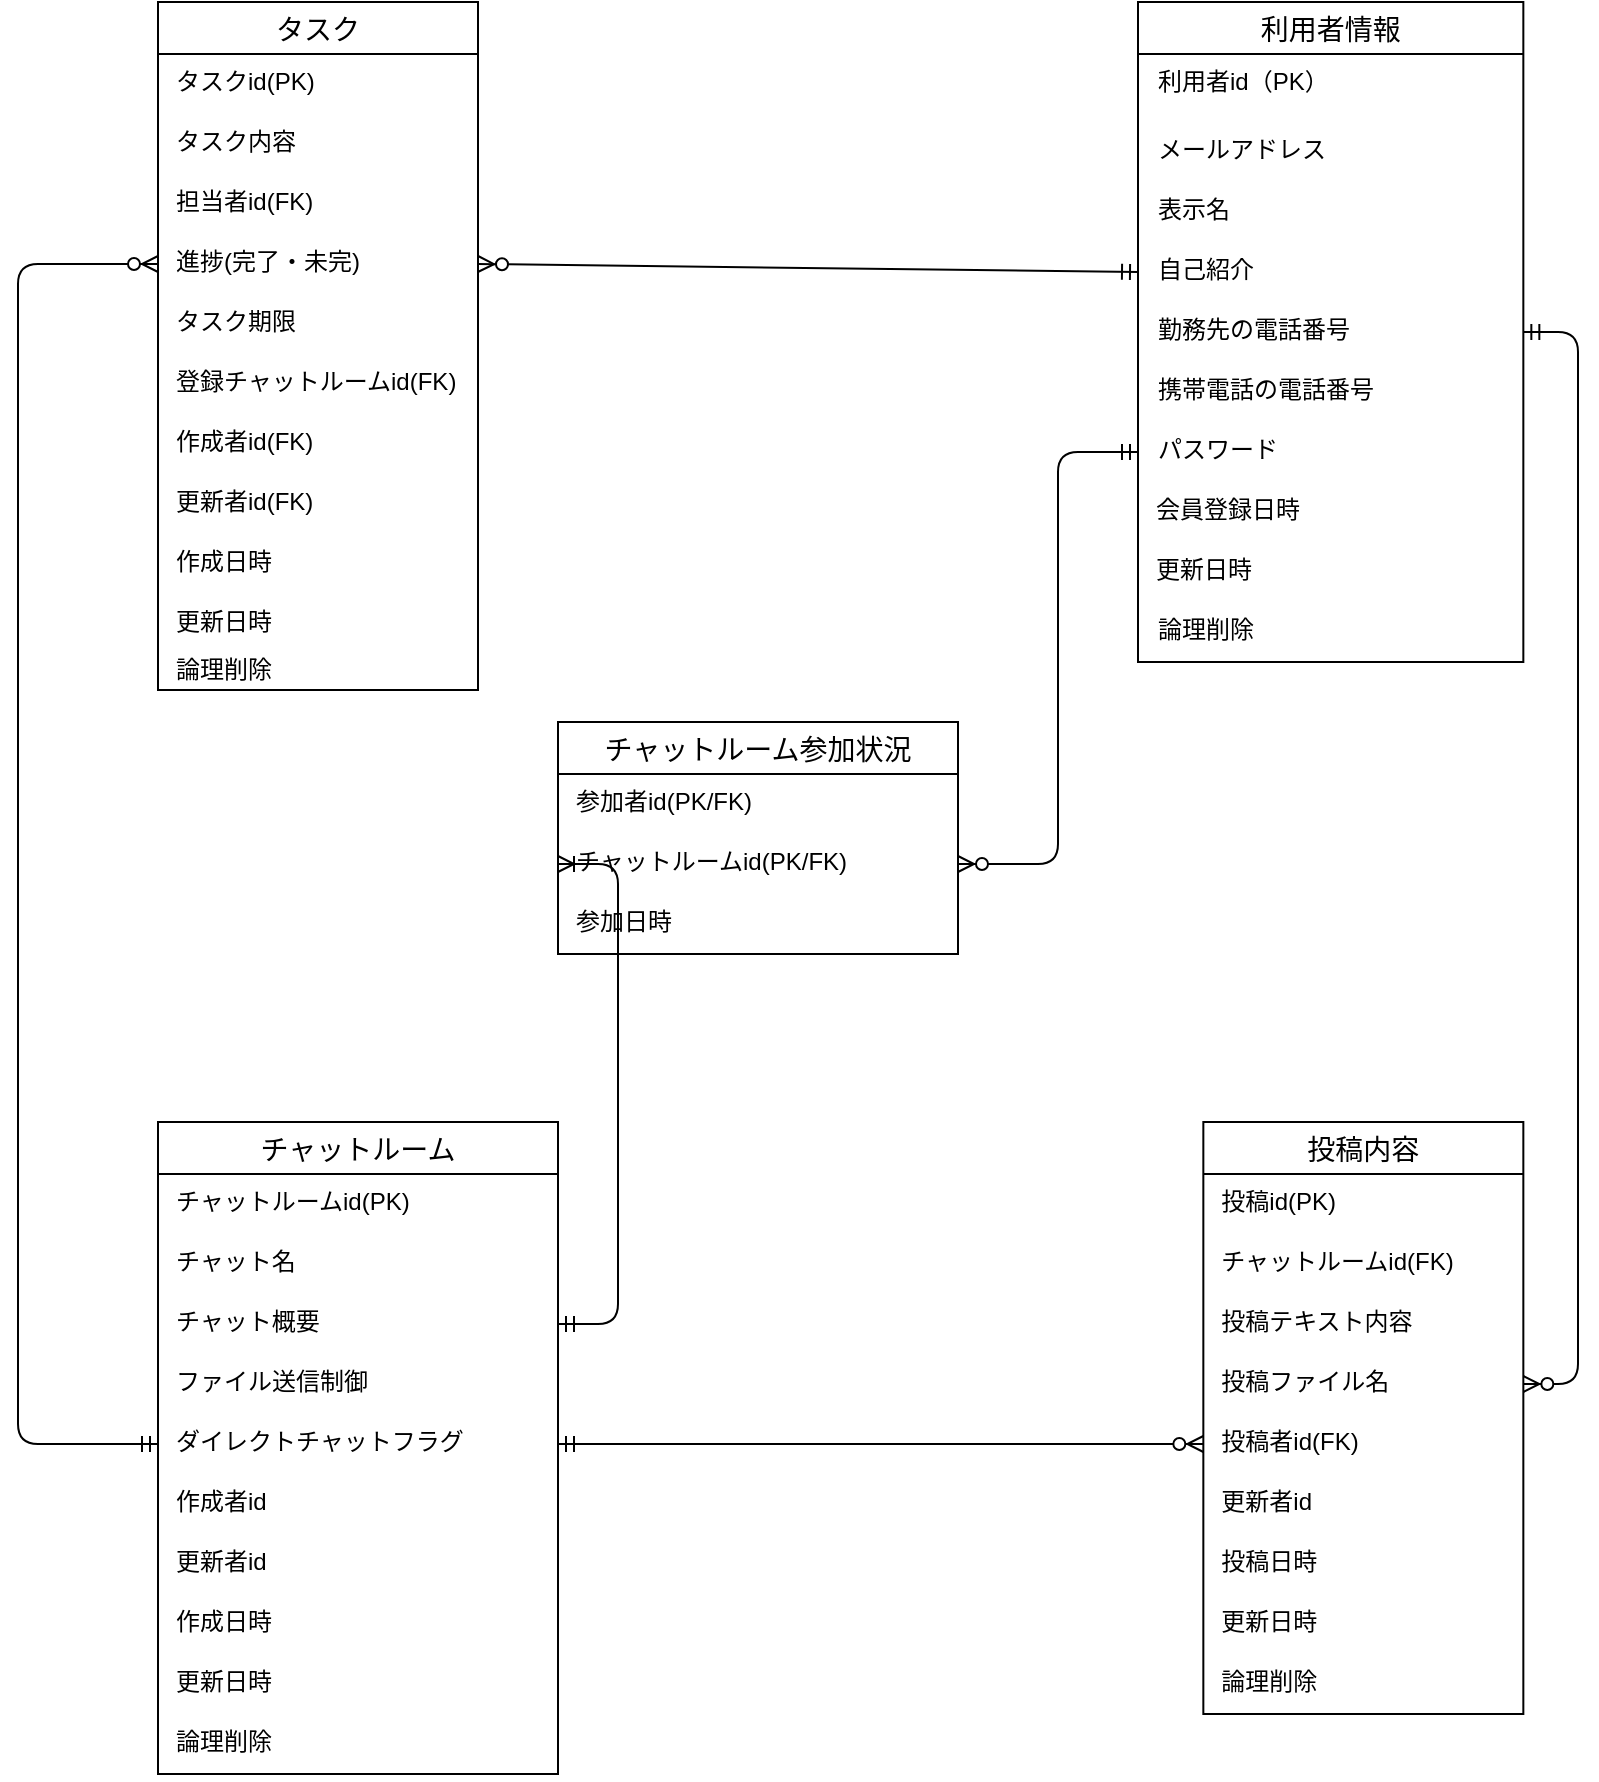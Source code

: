 <mxfile version="13.6.5">
    <diagram id="a3JUaDs7XSauVLccwMSm" name="Page-1">
        <mxGraphModel dx="718" dy="430" grid="1" gridSize="10" guides="1" tooltips="1" connect="1" arrows="1" fold="1" page="1" pageScale="1" pageWidth="827" pageHeight="1169" math="0" shadow="0">
            <root>
                <mxCell id="0"/>
                <mxCell id="1" parent="0"/>
                <mxCell id="90" value="" style="edgeStyle=orthogonalEdgeStyle;fontSize=12;html=1;endArrow=ERzeroToMany;startArrow=ERmandOne;exitX=0;exitY=0.5;exitDx=0;exitDy=0;entryX=1;entryY=0.5;entryDx=0;entryDy=0;" parent="1" source="13" target="92" edge="1">
                    <mxGeometry width="100" height="100" relative="1" as="geometry">
                        <mxPoint x="550" y="300" as="sourcePoint"/>
                        <mxPoint x="570" y="470" as="targetPoint"/>
                        <Array as="points">
                            <mxPoint x="530" y="265"/>
                            <mxPoint x="530" y="471"/>
                        </Array>
                    </mxGeometry>
                </mxCell>
                <mxCell id="93" value="" style="fontSize=12;html=1;endArrow=ERzeroToMany;startArrow=ERmandOne;entryX=1;entryY=0.5;entryDx=0;entryDy=0;exitX=0;exitY=0.5;exitDx=0;exitDy=0;" parent="1" source="20" target="106" edge="1">
                    <mxGeometry width="100" height="100" relative="1" as="geometry">
                        <mxPoint x="570" y="201" as="sourcePoint"/>
                        <mxPoint x="210" y="120" as="targetPoint"/>
                        <Array as="points"/>
                    </mxGeometry>
                </mxCell>
                <mxCell id="94" value="" style="fontSize=12;html=1;endArrow=ERzeroToMany;startArrow=ERmandOne;exitX=1;exitY=0.5;exitDx=0;exitDy=0;entryX=0;entryY=0.5;entryDx=0;entryDy=0;" parent="1" source="77" target="68" edge="1">
                    <mxGeometry width="100" height="100" relative="1" as="geometry">
                        <mxPoint x="314" y="670" as="sourcePoint"/>
                        <mxPoint x="570" y="668" as="targetPoint"/>
                    </mxGeometry>
                </mxCell>
                <mxCell id="99" value="" style="edgeStyle=orthogonalEdgeStyle;fontSize=12;html=1;endArrow=ERzeroToMany;startArrow=ERmandOne;exitX=1;exitY=0.5;exitDx=0;exitDy=0;entryX=1;entryY=0.5;entryDx=0;entryDy=0;" parent="1" source="21" target="31" edge="1">
                    <mxGeometry width="100" height="100" relative="1" as="geometry">
                        <mxPoint x="660" y="350" as="sourcePoint"/>
                        <mxPoint x="760" y="710" as="targetPoint"/>
                        <Array as="points">
                            <mxPoint x="790" y="205"/>
                            <mxPoint x="790" y="731"/>
                        </Array>
                    </mxGeometry>
                </mxCell>
                <mxCell id="105" value="" style="edgeStyle=orthogonalEdgeStyle;fontSize=12;html=1;endArrow=ERzeroToMany;startArrow=ERmandOne;exitX=0;exitY=0.5;exitDx=0;exitDy=0;entryX=0;entryY=0.5;entryDx=0;entryDy=0;" parent="1" source="77" target="106" edge="1">
                    <mxGeometry width="100" height="100" relative="1" as="geometry">
                        <mxPoint x="100" y="740" as="sourcePoint"/>
                        <mxPoint x="60" y="201" as="targetPoint"/>
                        <Array as="points">
                            <mxPoint x="10" y="761"/>
                            <mxPoint x="10" y="171"/>
                        </Array>
                    </mxGeometry>
                </mxCell>
                <mxCell id="108" value="" style="edgeStyle=entityRelationEdgeStyle;fontSize=12;html=1;endArrow=ERoneToMany;startArrow=ERmandOne;entryX=0;entryY=0.5;entryDx=0;entryDy=0;exitX=1;exitY=0.5;exitDx=0;exitDy=0;" parent="1" source="27" target="92" edge="1">
                    <mxGeometry width="100" height="100" relative="1" as="geometry">
                        <mxPoint x="330" y="635" as="sourcePoint"/>
                        <mxPoint x="430" y="535" as="targetPoint"/>
                    </mxGeometry>
                </mxCell>
                <mxCell id="35" value="タスク" style="swimlane;fontStyle=0;childLayout=stackLayout;horizontal=1;startSize=26;horizontalStack=0;resizeParent=1;resizeParentMax=0;resizeLast=0;collapsible=1;marginBottom=0;align=center;fontSize=14;" parent="1" vertex="1">
                    <mxGeometry x="80" y="40" width="160" height="344" as="geometry"/>
                </mxCell>
                <mxCell id="44" value="タスクid(PK)" style="text;strokeColor=none;fillColor=none;spacingLeft=7;spacingRight=4;overflow=hidden;rotatable=0;points=[[0,0.5],[1,0.5]];portConstraint=eastwest;fontSize=12;" parent="35" vertex="1">
                    <mxGeometry y="26" width="160" height="30" as="geometry"/>
                </mxCell>
                <mxCell id="36" value="タスク内容" style="text;strokeColor=none;fillColor=none;spacingLeft=7;spacingRight=4;overflow=hidden;rotatable=0;points=[[0,0.5],[1,0.5]];portConstraint=eastwest;fontSize=12;" parent="35" vertex="1">
                    <mxGeometry y="56" width="160" height="30" as="geometry"/>
                </mxCell>
                <mxCell id="37" value="担当者id(FK)" style="text;strokeColor=none;fillColor=none;spacingLeft=7;spacingRight=4;overflow=hidden;rotatable=0;points=[[0,0.5],[1,0.5]];portConstraint=eastwest;fontSize=12;" parent="35" vertex="1">
                    <mxGeometry y="86" width="160" height="30" as="geometry"/>
                </mxCell>
                <mxCell id="106" value="進捗(完了・未完)" style="text;strokeColor=none;fillColor=none;spacingLeft=7;spacingRight=4;overflow=hidden;rotatable=0;points=[[0,0.5],[1,0.5]];portConstraint=eastwest;fontSize=12;" parent="35" vertex="1">
                    <mxGeometry y="116" width="160" height="30" as="geometry"/>
                </mxCell>
                <mxCell id="38" value="タスク期限" style="text;strokeColor=none;fillColor=none;spacingLeft=7;spacingRight=4;overflow=hidden;rotatable=0;points=[[0,0.5],[1,0.5]];portConstraint=eastwest;fontSize=12;" parent="35" vertex="1">
                    <mxGeometry y="146" width="160" height="30" as="geometry"/>
                </mxCell>
                <mxCell id="39" value="登録チャットルームid(FK)" style="text;strokeColor=none;fillColor=none;spacingLeft=7;spacingRight=4;overflow=hidden;rotatable=0;points=[[0,0.5],[1,0.5]];portConstraint=eastwest;fontSize=12;" parent="35" vertex="1">
                    <mxGeometry y="176" width="160" height="30" as="geometry"/>
                </mxCell>
                <mxCell id="41" value="作成者id(FK)" style="text;strokeColor=none;fillColor=none;spacingLeft=7;spacingRight=4;overflow=hidden;rotatable=0;points=[[0,0.5],[1,0.5]];portConstraint=eastwest;fontSize=12;" parent="35" vertex="1">
                    <mxGeometry y="206" width="160" height="30" as="geometry"/>
                </mxCell>
                <mxCell id="43" value="更新者id(FK)" style="text;strokeColor=none;fillColor=none;spacingLeft=7;spacingRight=4;overflow=hidden;rotatable=0;points=[[0,0.5],[1,0.5]];portConstraint=eastwest;fontSize=12;" parent="35" vertex="1">
                    <mxGeometry y="236" width="160" height="30" as="geometry"/>
                </mxCell>
                <mxCell id="40" value="作成日時" style="text;strokeColor=none;fillColor=none;spacingLeft=7;spacingRight=4;overflow=hidden;rotatable=0;points=[[0,0.5],[1,0.5]];portConstraint=eastwest;fontSize=12;" parent="35" vertex="1">
                    <mxGeometry y="266" width="160" height="30" as="geometry"/>
                </mxCell>
                <mxCell id="42" value="更新日時" style="text;strokeColor=none;fillColor=none;spacingLeft=7;spacingRight=4;overflow=hidden;rotatable=0;points=[[0,0.5],[1,0.5]];portConstraint=eastwest;fontSize=12;" parent="35" vertex="1">
                    <mxGeometry y="296" width="160" height="24" as="geometry"/>
                </mxCell>
                <mxCell id="76" value="論理削除" style="text;strokeColor=none;fillColor=none;spacingLeft=7;spacingRight=4;overflow=hidden;rotatable=0;points=[[0,0.5],[1,0.5]];portConstraint=eastwest;fontSize=12;" parent="35" vertex="1">
                    <mxGeometry y="320" width="160" height="24" as="geometry"/>
                </mxCell>
                <mxCell id="10" value="利用者情報" style="swimlane;fontStyle=0;childLayout=stackLayout;horizontal=1;startSize=26;horizontalStack=0;resizeParent=1;resizeParentMax=0;resizeLast=0;collapsible=1;marginBottom=0;align=center;fontSize=14;" parent="1" vertex="1">
                    <mxGeometry x="570" y="40" width="192.67" height="330" as="geometry"/>
                </mxCell>
                <mxCell id="11" value="利用者id（PK）" style="text;strokeColor=none;fillColor=none;spacingLeft=8;spacingRight=0;overflow=hidden;rotatable=0;points=[[0,0.5],[1,0.5]];portConstraint=eastwest;fontSize=12;aspect=fixed;" parent="10" vertex="1">
                    <mxGeometry y="26" width="192.67" height="34" as="geometry"/>
                </mxCell>
                <mxCell id="12" value="メールアドレス" style="text;strokeColor=none;fillColor=none;spacingLeft=8;spacingRight=0;overflow=hidden;rotatable=0;points=[[0,0.5],[1,0.5]];portConstraint=eastwest;fontSize=12;aspect=fixed;" parent="10" vertex="1">
                    <mxGeometry y="60" width="192.67" height="30" as="geometry"/>
                </mxCell>
                <mxCell id="14" value="表示名" style="text;strokeColor=none;fillColor=none;spacingLeft=8;spacingRight=0;overflow=hidden;rotatable=0;points=[[0,0.5],[1,0.5]];portConstraint=eastwest;fontSize=12;aspect=fixed;" parent="10" vertex="1">
                    <mxGeometry y="90" width="192.67" height="30" as="geometry"/>
                </mxCell>
                <mxCell id="20" value="自己紹介" style="text;strokeColor=none;fillColor=none;spacingLeft=8;spacingRight=0;overflow=hidden;rotatable=0;points=[[0,0.5],[1,0.5]];portConstraint=eastwest;fontSize=12;aspect=fixed;" parent="10" vertex="1">
                    <mxGeometry y="120" width="192.67" height="30" as="geometry"/>
                </mxCell>
                <mxCell id="21" value="勤務先の電話番号" style="text;strokeColor=none;fillColor=none;spacingLeft=8;spacingRight=0;overflow=hidden;rotatable=0;points=[[0,0.5],[1,0.5]];portConstraint=eastwest;fontSize=12;aspect=fixed;" parent="10" vertex="1">
                    <mxGeometry y="150" width="192.67" height="30" as="geometry"/>
                </mxCell>
                <mxCell id="22" value="携帯電話の電話番号" style="text;strokeColor=none;fillColor=none;spacingLeft=8;spacingRight=0;overflow=hidden;rotatable=0;points=[[0,0.5],[1,0.5]];portConstraint=eastwest;fontSize=12;aspect=fixed;" parent="10" vertex="1">
                    <mxGeometry y="180" width="192.67" height="30" as="geometry"/>
                </mxCell>
                <mxCell id="13" value="パスワード" style="text;strokeColor=none;fillColor=none;spacingLeft=8;spacingRight=0;overflow=hidden;rotatable=0;points=[[0,0.5],[1,0.5]];portConstraint=eastwest;fontSize=12;aspect=fixed;" parent="10" vertex="1">
                    <mxGeometry y="210" width="192.67" height="30" as="geometry"/>
                </mxCell>
                <mxCell id="4" value="会員登録日時" style="text;strokeColor=none;fillColor=none;spacingLeft=7;spacingRight=4;overflow=hidden;rotatable=0;points=[[0,0.5],[1,0.5]];portConstraint=eastwest;fontSize=12;" parent="10" vertex="1">
                    <mxGeometry y="240" width="192.67" height="30" as="geometry"/>
                </mxCell>
                <mxCell id="80" value="更新日時" style="text;strokeColor=none;fillColor=none;spacingLeft=7;spacingRight=4;overflow=hidden;rotatable=0;points=[[0,0.5],[1,0.5]];portConstraint=eastwest;fontSize=12;" parent="10" vertex="1">
                    <mxGeometry y="270" width="192.67" height="30" as="geometry"/>
                </mxCell>
                <mxCell id="45" value="論理削除" style="text;strokeColor=none;fillColor=none;spacingLeft=8;spacingRight=0;overflow=hidden;rotatable=0;points=[[0,0.5],[1,0.5]];portConstraint=eastwest;fontSize=12;aspect=fixed;" parent="10" vertex="1">
                    <mxGeometry y="300" width="192.67" height="30" as="geometry"/>
                </mxCell>
                <mxCell id="25" value="チャットルーム" style="swimlane;fontStyle=0;childLayout=stackLayout;horizontal=1;startSize=26;horizontalStack=0;resizeParent=1;resizeParentMax=0;resizeLast=0;collapsible=1;marginBottom=0;align=center;fontSize=14;" parent="1" vertex="1">
                    <mxGeometry x="80" y="600" width="200" height="326" as="geometry"/>
                </mxCell>
                <mxCell id="26" value="チャットルームid(PK)" style="text;strokeColor=none;fillColor=none;spacingLeft=7;spacingRight=4;overflow=hidden;rotatable=0;points=[[0,0.5],[1,0.5]];portConstraint=eastwest;fontSize=12;" parent="25" vertex="1">
                    <mxGeometry y="26" width="200" height="30" as="geometry"/>
                </mxCell>
                <mxCell id="51" value="チャット名" style="text;strokeColor=none;fillColor=none;spacingLeft=7;spacingRight=4;overflow=hidden;rotatable=0;points=[[0,0.5],[1,0.5]];portConstraint=eastwest;fontSize=12;" parent="25" vertex="1">
                    <mxGeometry y="56" width="200" height="30" as="geometry"/>
                </mxCell>
                <mxCell id="27" value="チャット概要" style="text;strokeColor=none;fillColor=none;spacingLeft=7;spacingRight=4;overflow=hidden;rotatable=0;points=[[0,0.5],[1,0.5]];portConstraint=eastwest;fontSize=12;" parent="25" vertex="1">
                    <mxGeometry y="86" width="200" height="30" as="geometry"/>
                </mxCell>
                <mxCell id="28" value="ファイル送信制御" style="text;strokeColor=none;fillColor=none;spacingLeft=7;spacingRight=4;overflow=hidden;rotatable=0;points=[[0,0.5],[1,0.5]];portConstraint=eastwest;fontSize=12;" parent="25" vertex="1">
                    <mxGeometry y="116" width="200" height="30" as="geometry"/>
                </mxCell>
                <mxCell id="77" value="ダイレクトチャットフラグ" style="text;strokeColor=none;fillColor=none;spacingLeft=7;spacingRight=4;overflow=hidden;rotatable=0;points=[[0,0.5],[1,0.5]];portConstraint=eastwest;fontSize=12;" parent="25" vertex="1">
                    <mxGeometry y="146" width="200" height="30" as="geometry"/>
                </mxCell>
                <mxCell id="104" value="作成者id" style="text;strokeColor=none;fillColor=none;spacingLeft=7;spacingRight=4;overflow=hidden;rotatable=0;points=[[0,0.5],[1,0.5]];portConstraint=eastwest;fontSize=12;" parent="25" vertex="1">
                    <mxGeometry y="176" width="200" height="30" as="geometry"/>
                </mxCell>
                <mxCell id="103" value="更新者id" style="text;strokeColor=none;fillColor=none;spacingLeft=7;spacingRight=4;overflow=hidden;rotatable=0;points=[[0,0.5],[1,0.5]];portConstraint=eastwest;fontSize=12;" parent="25" vertex="1">
                    <mxGeometry y="206" width="200" height="30" as="geometry"/>
                </mxCell>
                <mxCell id="102" value="作成日時" style="text;strokeColor=none;fillColor=none;spacingLeft=7;spacingRight=4;overflow=hidden;rotatable=0;points=[[0,0.5],[1,0.5]];portConstraint=eastwest;fontSize=12;" parent="25" vertex="1">
                    <mxGeometry y="236" width="200" height="30" as="geometry"/>
                </mxCell>
                <mxCell id="101" value="更新日時" style="text;strokeColor=none;fillColor=none;spacingLeft=7;spacingRight=4;overflow=hidden;rotatable=0;points=[[0,0.5],[1,0.5]];portConstraint=eastwest;fontSize=12;" parent="25" vertex="1">
                    <mxGeometry y="266" width="200" height="30" as="geometry"/>
                </mxCell>
                <mxCell id="81" value="論理削除" style="text;strokeColor=none;fillColor=none;spacingLeft=7;spacingRight=4;overflow=hidden;rotatable=0;points=[[0,0.5],[1,0.5]];portConstraint=eastwest;fontSize=12;" parent="25" vertex="1">
                    <mxGeometry y="296" width="200" height="30" as="geometry"/>
                </mxCell>
                <mxCell id="30" value="投稿内容" style="swimlane;fontStyle=0;childLayout=stackLayout;horizontal=1;startSize=26;horizontalStack=0;resizeParent=1;resizeParentMax=0;resizeLast=0;collapsible=1;marginBottom=0;align=center;fontSize=14;" parent="1" vertex="1">
                    <mxGeometry x="602.67" y="600" width="160" height="296" as="geometry"/>
                </mxCell>
                <mxCell id="67" value="投稿id(PK)" style="text;strokeColor=none;fillColor=none;spacingLeft=7;spacingRight=4;overflow=hidden;rotatable=0;points=[[0,0.5],[1,0.5]];portConstraint=eastwest;fontSize=12;" parent="30" vertex="1">
                    <mxGeometry y="26" width="160" height="30" as="geometry"/>
                </mxCell>
                <mxCell id="74" value="チャットルームid(FK)" style="text;strokeColor=none;fillColor=none;spacingLeft=7;spacingRight=4;overflow=hidden;rotatable=0;points=[[0,0.5],[1,0.5]];portConstraint=eastwest;fontSize=12;" parent="30" vertex="1">
                    <mxGeometry y="56" width="160" height="30" as="geometry"/>
                </mxCell>
                <mxCell id="32" value="投稿テキスト内容" style="text;strokeColor=none;fillColor=none;spacingLeft=7;spacingRight=4;overflow=hidden;rotatable=0;points=[[0,0.5],[1,0.5]];portConstraint=eastwest;fontSize=12;" parent="30" vertex="1">
                    <mxGeometry y="86" width="160" height="30" as="geometry"/>
                </mxCell>
                <mxCell id="31" value="投稿ファイル名" style="text;strokeColor=none;fillColor=none;spacingLeft=7;spacingRight=4;overflow=hidden;rotatable=0;points=[[0,0.5],[1,0.5]];portConstraint=eastwest;fontSize=12;" parent="30" vertex="1">
                    <mxGeometry y="116" width="160" height="30" as="geometry"/>
                </mxCell>
                <mxCell id="68" value="投稿者id(FK)" style="text;strokeColor=none;fillColor=none;spacingLeft=7;spacingRight=4;overflow=hidden;rotatable=0;points=[[0,0.5],[1,0.5]];portConstraint=eastwest;fontSize=12;" parent="30" vertex="1">
                    <mxGeometry y="146" width="160" height="30" as="geometry"/>
                </mxCell>
                <mxCell id="82" value="更新者id" style="text;strokeColor=none;fillColor=none;spacingLeft=7;spacingRight=4;overflow=hidden;rotatable=0;points=[[0,0.5],[1,0.5]];portConstraint=eastwest;fontSize=12;" parent="30" vertex="1">
                    <mxGeometry y="176" width="160" height="30" as="geometry"/>
                </mxCell>
                <mxCell id="33" value="投稿日時" style="text;strokeColor=none;fillColor=none;spacingLeft=7;spacingRight=4;overflow=hidden;rotatable=0;points=[[0,0.5],[1,0.5]];portConstraint=eastwest;fontSize=12;" parent="30" vertex="1">
                    <mxGeometry y="206" width="160" height="30" as="geometry"/>
                </mxCell>
                <mxCell id="73" value="更新日時" style="text;strokeColor=none;fillColor=none;spacingLeft=7;spacingRight=4;overflow=hidden;rotatable=0;points=[[0,0.5],[1,0.5]];portConstraint=eastwest;fontSize=12;" parent="30" vertex="1">
                    <mxGeometry y="236" width="160" height="30" as="geometry"/>
                </mxCell>
                <mxCell id="100" value="論理削除" style="text;strokeColor=none;fillColor=none;spacingLeft=7;spacingRight=4;overflow=hidden;rotatable=0;points=[[0,0.5],[1,0.5]];portConstraint=eastwest;fontSize=12;" parent="30" vertex="1">
                    <mxGeometry y="266" width="160" height="30" as="geometry"/>
                </mxCell>
                <mxCell id="46" value="チャットルーム参加状況" style="swimlane;fontStyle=0;childLayout=stackLayout;horizontal=1;startSize=26;horizontalStack=0;resizeParent=1;resizeParentMax=0;resizeLast=0;collapsible=1;marginBottom=0;align=center;fontSize=14;" parent="1" vertex="1">
                    <mxGeometry x="280" y="400" width="200" height="116" as="geometry"/>
                </mxCell>
                <mxCell id="48" value="参加者id(PK/FK)" style="text;strokeColor=none;fillColor=none;spacingLeft=7;spacingRight=4;overflow=hidden;rotatable=0;points=[[0,0.5],[1,0.5]];portConstraint=eastwest;fontSize=12;" parent="46" vertex="1">
                    <mxGeometry y="26" width="200" height="30" as="geometry"/>
                </mxCell>
                <mxCell id="92" value="チャットルームid(PK/FK)" style="text;strokeColor=none;fillColor=none;spacingLeft=7;spacingRight=4;overflow=hidden;rotatable=0;points=[[0,0.5],[1,0.5]];portConstraint=eastwest;fontSize=12;" parent="46" vertex="1">
                    <mxGeometry y="56" width="200" height="30" as="geometry"/>
                </mxCell>
                <mxCell id="49" value="参加日時" style="text;strokeColor=none;fillColor=none;spacingLeft=7;spacingRight=4;overflow=hidden;rotatable=0;points=[[0,0.5],[1,0.5]];portConstraint=eastwest;fontSize=12;" parent="46" vertex="1">
                    <mxGeometry y="86" width="200" height="30" as="geometry"/>
                </mxCell>
            </root>
        </mxGraphModel>
    </diagram>
</mxfile>